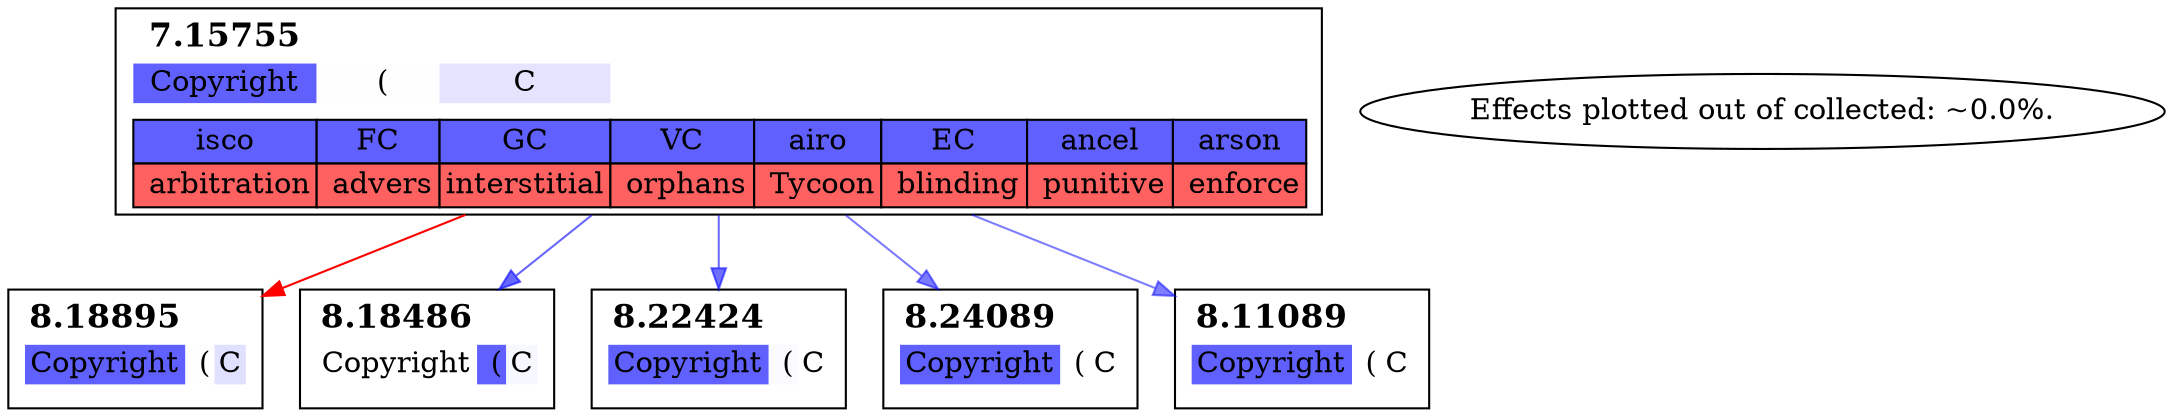 strict digraph "" {
	node [label="\N"];
	7.15755	[label=<<table border="0" cellborder="0" cellspacing="0"><tr><td><font point-size="16"><b>7.15755</b></font></td></tr><tr><td bgcolor="#6060ff">Copyright</td><td bgcolor="#fefeff"> (</td><td bgcolor="#e4e4ff">C</td></tr><tr><td></td></tr><tr><td></td></tr><tr><td border="1" bgcolor="#6060ff">isco</td><td border="1" bgcolor="#6060ff">FC</td><td border="1" bgcolor="#6060ff">GC</td><td border="1" bgcolor="#6060ff">VC</td><td border="1" bgcolor="#6060ff">airo</td><td border="1" bgcolor="#6060ff">EC</td><td border="1" bgcolor="#6060ff">ancel</td><td border="1" bgcolor="#6060ff">arson</td></tr><tr><td border="1" bgcolor="#ff6060"> arbitration</td><td border="1" bgcolor="#ff6060"> advers</td><td border="1" bgcolor="#ff6060">interstitial</td><td border="1" bgcolor="#ff6060"> orphans</td><td border="1" bgcolor="#ff6060"> Tycoon</td><td border="1" bgcolor="#ff6060"> blinding</td><td border="1" bgcolor="#ff6060"> punitive</td><td border="1" bgcolor="#ff6060"> enforce</td></tr></table>>,
		shape=box];
	8.18895	[label=<<table border="0" cellborder="0" cellspacing="0"><tr><td><font point-size="16"><b>8.18895</b></font></td></tr><tr><td bgcolor="#6060ff">Copyright</td><td bgcolor="#fefeff"> (</td><td bgcolor="#e0e0ff">C</td></tr><tr><td></td></tr><tr><td></td></tr></table>>,
		shape=box];
	7.15755 -> 8.18895	[color="#ff0000ff"];
	8.18486	[label=<<table border="0" cellborder="0" cellspacing="0"><tr><td><font point-size="16"><b>8.18486</b></font></td></tr><tr><td bgcolor="#ffffff">Copyright</td><td bgcolor="#6060ff"> (</td><td bgcolor="#f7f7ff">C</td></tr><tr><td></td></tr><tr><td></td></tr></table>>,
		shape=box];
	7.15755 -> 8.18486	[color="#0000ff98"];
	8.22424	[label=<<table border="0" cellborder="0" cellspacing="0"><tr><td><font point-size="16"><b>8.22424</b></font></td></tr><tr><td bgcolor="#6060ff">Copyright</td><td bgcolor="#fbfbff"> (</td><td bgcolor="#ffffff">C</td></tr><tr><td></td></tr><tr><td></td></tr></table>>,
		shape=box];
	7.15755 -> 8.22424	[color="#0000ff91"];
	8.24089	[label=<<table border="0" cellborder="0" cellspacing="0"><tr><td><font point-size="16"><b>8.24089</b></font></td></tr><tr><td bgcolor="#6060ff">Copyright</td><td bgcolor="#ffffff"> (</td><td bgcolor="#ffffff">C</td></tr><tr><td></td></tr><tr><td></td></tr></table>>,
		shape=box];
	7.15755 -> 8.24089	[color="#0000ff84"];
	8.11089	[label=<<table border="0" cellborder="0" cellspacing="0"><tr><td><font point-size="16"><b>8.11089</b></font></td></tr><tr><td bgcolor="#6060ff">Copyright</td><td bgcolor="#ffffff"> (</td><td bgcolor="#ffffff">C</td></tr><tr><td></td></tr><tr><td></td></tr></table>>,
		shape=box];
	7.15755 -> 8.11089	[color="#0000ff81"];
	"Effects plotted out of collected: ~0.0%.";
}
